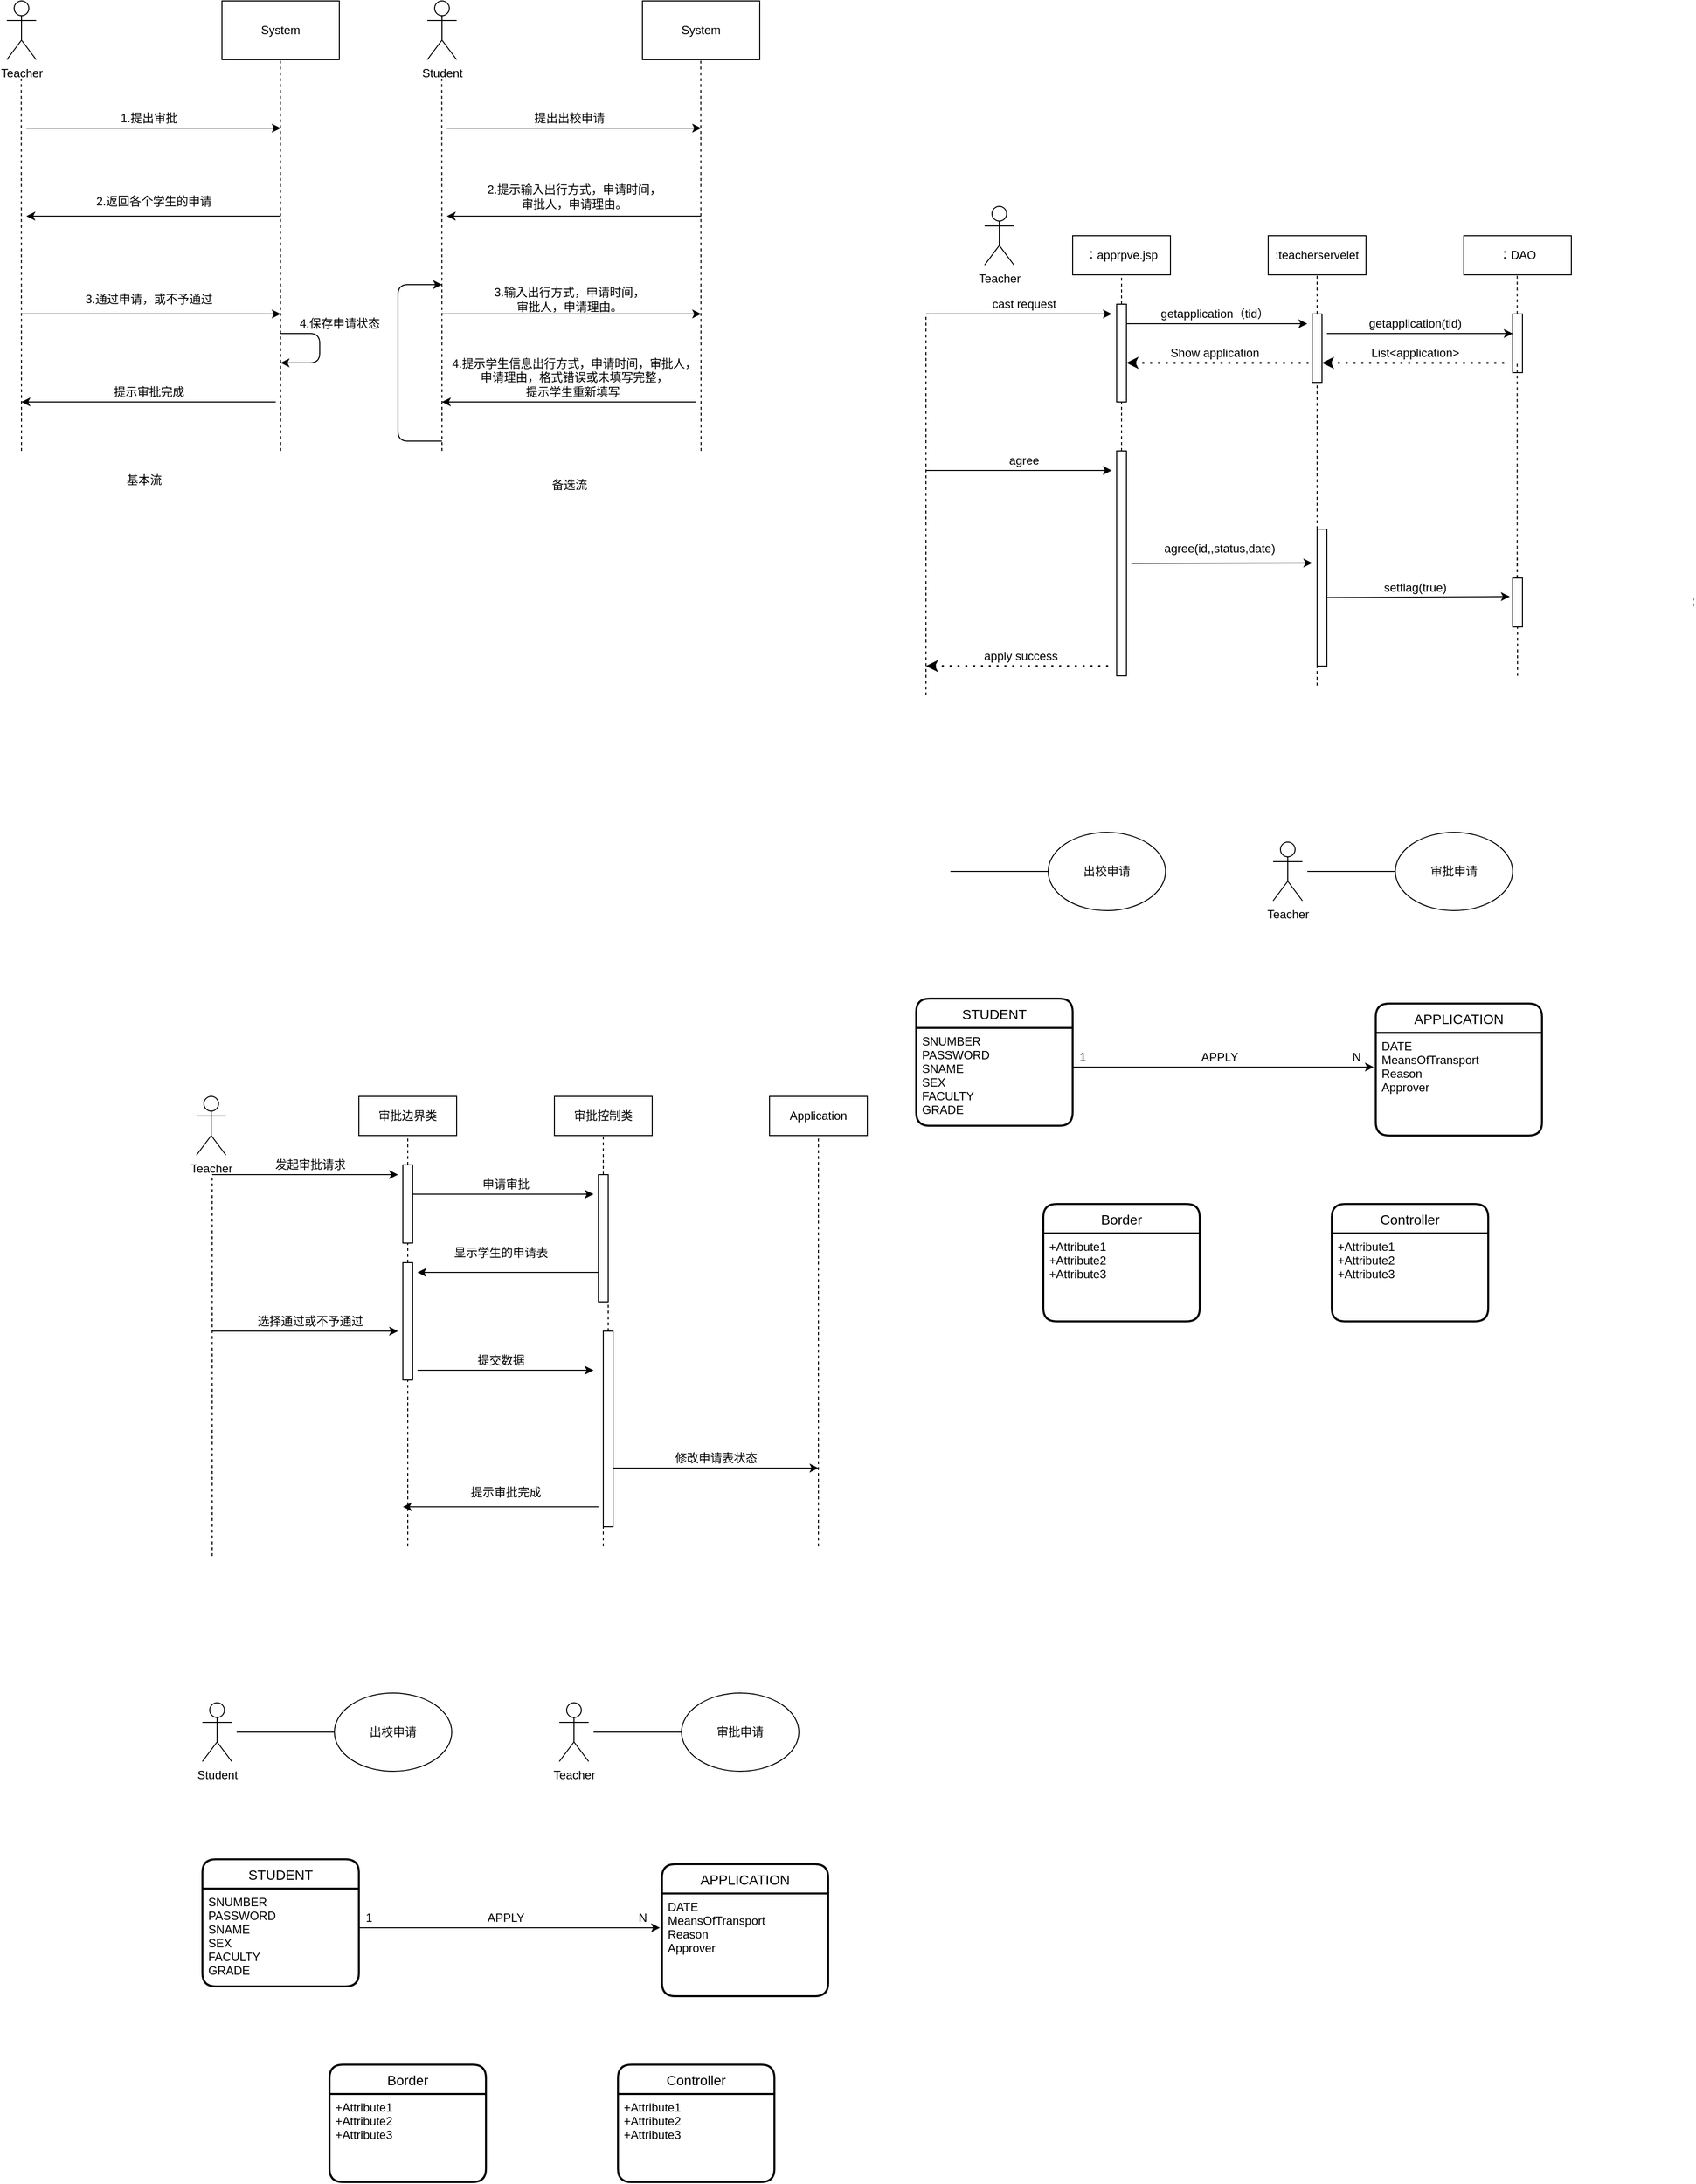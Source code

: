 <mxfile version="14.2.6" type="device"><diagram id="zeFX8-DsYYZLJEd3BbJv" name="Page-1"><mxGraphModel dx="1209" dy="663" grid="1" gridSize="10" guides="1" tooltips="1" connect="1" arrows="1" fold="1" page="1" pageScale="1" pageWidth="827" pageHeight="1169" math="0" shadow="0"><root><mxCell id="0"/><mxCell id="1" parent="0"/><mxCell id="32trxngxVtlN-Nz2yaW8-1" value="Teacher" style="shape=umlActor;verticalLabelPosition=bottom;verticalAlign=top;html=1;" parent="1" vertex="1"><mxGeometry x="190" y="100" width="30" height="60" as="geometry"/></mxCell><mxCell id="32trxngxVtlN-Nz2yaW8-4" value="" style="endArrow=none;dashed=1;html=1;" parent="1" edge="1"><mxGeometry width="50" height="50" relative="1" as="geometry"><mxPoint x="205" y="560" as="sourcePoint"/><mxPoint x="204.76" y="180" as="targetPoint"/></mxGeometry></mxCell><mxCell id="32trxngxVtlN-Nz2yaW8-5" value="System" style="rounded=0;whiteSpace=wrap;html=1;" parent="1" vertex="1"><mxGeometry x="410" y="100" width="120" height="60" as="geometry"/></mxCell><mxCell id="32trxngxVtlN-Nz2yaW8-6" value="" style="endArrow=none;dashed=1;html=1;" parent="1" edge="1"><mxGeometry width="50" height="50" relative="1" as="geometry"><mxPoint x="469.95" y="560" as="sourcePoint"/><mxPoint x="469.71" y="160" as="targetPoint"/></mxGeometry></mxCell><mxCell id="32trxngxVtlN-Nz2yaW8-7" value="" style="endArrow=classic;html=1;" parent="1" edge="1"><mxGeometry width="50" height="50" relative="1" as="geometry"><mxPoint x="210" y="230" as="sourcePoint"/><mxPoint x="470" y="230" as="targetPoint"/></mxGeometry></mxCell><mxCell id="32trxngxVtlN-Nz2yaW8-8" value="1.提出审批" style="text;html=1;align=center;verticalAlign=middle;resizable=0;points=[];autosize=1;" parent="1" vertex="1"><mxGeometry x="300" y="210" width="70" height="20" as="geometry"/></mxCell><mxCell id="32trxngxVtlN-Nz2yaW8-9" value="" style="endArrow=classic;html=1;" parent="1" edge="1"><mxGeometry width="50" height="50" relative="1" as="geometry"><mxPoint x="470" y="320" as="sourcePoint"/><mxPoint x="210" y="320" as="targetPoint"/></mxGeometry></mxCell><mxCell id="32trxngxVtlN-Nz2yaW8-10" value="2.返回各个学生的申请" style="text;html=1;align=center;verticalAlign=middle;resizable=0;points=[];autosize=1;" parent="1" vertex="1"><mxGeometry x="275" y="295" width="130" height="20" as="geometry"/></mxCell><mxCell id="32trxngxVtlN-Nz2yaW8-11" value="" style="endArrow=classic;html=1;" parent="1" edge="1"><mxGeometry width="50" height="50" relative="1" as="geometry"><mxPoint x="205" y="420" as="sourcePoint"/><mxPoint x="470" y="420" as="targetPoint"/></mxGeometry></mxCell><mxCell id="32trxngxVtlN-Nz2yaW8-12" value="3.通过申请，或不予通过" style="text;html=1;align=center;verticalAlign=middle;resizable=0;points=[];autosize=1;" parent="1" vertex="1"><mxGeometry x="260" y="395" width="150" height="20" as="geometry"/></mxCell><mxCell id="32trxngxVtlN-Nz2yaW8-13" value="" style="endArrow=classic;html=1;" parent="1" edge="1"><mxGeometry width="50" height="50" relative="1" as="geometry"><mxPoint x="465" y="510" as="sourcePoint"/><mxPoint x="205" y="510" as="targetPoint"/></mxGeometry></mxCell><mxCell id="32trxngxVtlN-Nz2yaW8-14" value="提示审批完成" style="text;html=1;align=center;verticalAlign=middle;resizable=0;points=[];autosize=1;" parent="1" vertex="1"><mxGeometry x="290" y="490" width="90" height="20" as="geometry"/></mxCell><mxCell id="32trxngxVtlN-Nz2yaW8-15" value="" style="endArrow=classic;html=1;" parent="1" edge="1"><mxGeometry width="50" height="50" relative="1" as="geometry"><mxPoint x="470" y="440" as="sourcePoint"/><mxPoint x="470" y="470" as="targetPoint"/><Array as="points"><mxPoint x="510" y="440"/><mxPoint x="510" y="470"/></Array></mxGeometry></mxCell><mxCell id="32trxngxVtlN-Nz2yaW8-17" value="4.保存申请状态" style="text;html=1;align=center;verticalAlign=middle;resizable=0;points=[];autosize=1;" parent="1" vertex="1"><mxGeometry x="480" y="420" width="100" height="20" as="geometry"/></mxCell><mxCell id="32trxngxVtlN-Nz2yaW8-18" value="Student" style="shape=umlActor;verticalLabelPosition=bottom;verticalAlign=top;html=1;" parent="1" vertex="1"><mxGeometry x="620" y="100" width="30" height="60" as="geometry"/></mxCell><mxCell id="32trxngxVtlN-Nz2yaW8-19" value="" style="endArrow=none;dashed=1;html=1;" parent="1" edge="1"><mxGeometry width="50" height="50" relative="1" as="geometry"><mxPoint x="635" y="560" as="sourcePoint"/><mxPoint x="634.76" y="180" as="targetPoint"/></mxGeometry></mxCell><mxCell id="32trxngxVtlN-Nz2yaW8-20" value="System" style="rounded=0;whiteSpace=wrap;html=1;" parent="1" vertex="1"><mxGeometry x="840" y="100" width="120" height="60" as="geometry"/></mxCell><mxCell id="32trxngxVtlN-Nz2yaW8-21" value="" style="endArrow=none;dashed=1;html=1;" parent="1" edge="1"><mxGeometry width="50" height="50" relative="1" as="geometry"><mxPoint x="899.95" y="560" as="sourcePoint"/><mxPoint x="899.71" y="160" as="targetPoint"/></mxGeometry></mxCell><mxCell id="32trxngxVtlN-Nz2yaW8-22" value="" style="endArrow=classic;html=1;" parent="1" edge="1"><mxGeometry width="50" height="50" relative="1" as="geometry"><mxPoint x="640" y="230" as="sourcePoint"/><mxPoint x="900" y="230" as="targetPoint"/></mxGeometry></mxCell><mxCell id="32trxngxVtlN-Nz2yaW8-23" value="提出出校申请" style="text;html=1;align=center;verticalAlign=middle;resizable=0;points=[];autosize=1;" parent="1" vertex="1"><mxGeometry x="720" y="210" width="90" height="20" as="geometry"/></mxCell><mxCell id="32trxngxVtlN-Nz2yaW8-24" value="" style="endArrow=classic;html=1;" parent="1" edge="1"><mxGeometry width="50" height="50" relative="1" as="geometry"><mxPoint x="900" y="320.0" as="sourcePoint"/><mxPoint x="640" y="320.0" as="targetPoint"/></mxGeometry></mxCell><mxCell id="32trxngxVtlN-Nz2yaW8-25" value="2.提示输入出行方式，申请时间，&lt;br&gt;审批人，申请理由。" style="text;html=1;align=center;verticalAlign=middle;resizable=0;points=[];autosize=1;" parent="1" vertex="1"><mxGeometry x="675" y="285" width="190" height="30" as="geometry"/></mxCell><mxCell id="32trxngxVtlN-Nz2yaW8-26" value="" style="endArrow=classic;html=1;" parent="1" edge="1"><mxGeometry width="50" height="50" relative="1" as="geometry"><mxPoint x="635" y="420.0" as="sourcePoint"/><mxPoint x="900" y="420.0" as="targetPoint"/></mxGeometry></mxCell><mxCell id="32trxngxVtlN-Nz2yaW8-27" value="3.输入出行方式，申请时间，&lt;br&gt;审批人，申请理由。" style="text;html=1;align=center;verticalAlign=middle;resizable=0;points=[];autosize=1;" parent="1" vertex="1"><mxGeometry x="680" y="390" width="170" height="30" as="geometry"/></mxCell><mxCell id="32trxngxVtlN-Nz2yaW8-28" value="" style="endArrow=classic;html=1;" parent="1" edge="1"><mxGeometry width="50" height="50" relative="1" as="geometry"><mxPoint x="895" y="510" as="sourcePoint"/><mxPoint x="635" y="510" as="targetPoint"/></mxGeometry></mxCell><mxCell id="32trxngxVtlN-Nz2yaW8-29" value="4.提示学生信息出行方式，申请时间，审批人，&lt;br&gt;申请理由，格式错误或未填写完整，&lt;br&gt;提示学生重新填写&amp;nbsp;" style="text;html=1;align=center;verticalAlign=middle;resizable=0;points=[];autosize=1;" parent="1" vertex="1"><mxGeometry x="635" y="460" width="270" height="50" as="geometry"/></mxCell><mxCell id="32trxngxVtlN-Nz2yaW8-32" value="" style="endArrow=classic;html=1;" parent="1" edge="1"><mxGeometry width="50" height="50" relative="1" as="geometry"><mxPoint x="635" y="550" as="sourcePoint"/><mxPoint x="635" y="390" as="targetPoint"/><Array as="points"><mxPoint x="590" y="550"/><mxPoint x="590" y="390"/></Array></mxGeometry></mxCell><mxCell id="32trxngxVtlN-Nz2yaW8-33" value="基本流" style="text;html=1;align=center;verticalAlign=middle;resizable=0;points=[];autosize=1;" parent="1" vertex="1"><mxGeometry x="305" y="580" width="50" height="20" as="geometry"/></mxCell><mxCell id="32trxngxVtlN-Nz2yaW8-34" value="备选流" style="text;html=1;align=center;verticalAlign=middle;resizable=0;points=[];autosize=1;" parent="1" vertex="1"><mxGeometry x="740" y="585" width="50" height="20" as="geometry"/></mxCell><mxCell id="AkzEgi_IkJrnn4U7Lm-s-80" value="" style="endArrow=none;dashed=1;html=1;" parent="1" edge="1"><mxGeometry width="50" height="50" relative="1" as="geometry"><mxPoint x="400" y="1690" as="sourcePoint"/><mxPoint x="400" y="1300" as="targetPoint"/></mxGeometry></mxCell><mxCell id="AkzEgi_IkJrnn4U7Lm-s-81" value="" style="endArrow=classic;html=1;" parent="1" edge="1"><mxGeometry width="50" height="50" relative="1" as="geometry"><mxPoint x="400" y="1300" as="sourcePoint"/><mxPoint x="590" y="1300" as="targetPoint"/></mxGeometry></mxCell><mxCell id="AkzEgi_IkJrnn4U7Lm-s-82" value="审批边界类" style="rounded=0;whiteSpace=wrap;html=1;" parent="1" vertex="1"><mxGeometry x="550" y="1220" width="100" height="40" as="geometry"/></mxCell><mxCell id="AkzEgi_IkJrnn4U7Lm-s-83" value="" style="endArrow=none;dashed=1;html=1;" parent="1" source="AkzEgi_IkJrnn4U7Lm-s-109" edge="1"><mxGeometry width="50" height="50" relative="1" as="geometry"><mxPoint x="600" y="1590" as="sourcePoint"/><mxPoint x="600" y="1260" as="targetPoint"/></mxGeometry></mxCell><mxCell id="AkzEgi_IkJrnn4U7Lm-s-84" value="审批控制类" style="rounded=0;whiteSpace=wrap;html=1;" parent="1" vertex="1"><mxGeometry x="750" y="1220" width="100" height="40" as="geometry"/></mxCell><mxCell id="AkzEgi_IkJrnn4U7Lm-s-85" value="" style="endArrow=none;dashed=1;html=1;" parent="1" source="AkzEgi_IkJrnn4U7Lm-s-111" edge="1"><mxGeometry width="50" height="50" relative="1" as="geometry"><mxPoint x="800" y="1610" as="sourcePoint"/><mxPoint x="800" y="1260" as="targetPoint"/></mxGeometry></mxCell><mxCell id="AkzEgi_IkJrnn4U7Lm-s-86" value="Application" style="rounded=0;whiteSpace=wrap;html=1;" parent="1" vertex="1"><mxGeometry x="970" y="1220" width="100" height="40" as="geometry"/></mxCell><mxCell id="AkzEgi_IkJrnn4U7Lm-s-87" value="" style="endArrow=none;dashed=1;html=1;" parent="1" edge="1"><mxGeometry width="50" height="50" relative="1" as="geometry"><mxPoint x="1020" y="1680" as="sourcePoint"/><mxPoint x="1020" y="1260" as="targetPoint"/></mxGeometry></mxCell><mxCell id="AkzEgi_IkJrnn4U7Lm-s-88" value="发起审批请求" style="text;html=1;align=center;verticalAlign=middle;resizable=0;points=[];autosize=1;" parent="1" vertex="1"><mxGeometry x="455" y="1280" width="90" height="20" as="geometry"/></mxCell><mxCell id="AkzEgi_IkJrnn4U7Lm-s-89" value="" style="endArrow=classic;html=1;" parent="1" edge="1"><mxGeometry width="50" height="50" relative="1" as="geometry"><mxPoint x="795" y="1400" as="sourcePoint"/><mxPoint x="610" y="1400" as="targetPoint"/></mxGeometry></mxCell><mxCell id="AkzEgi_IkJrnn4U7Lm-s-90" value="" style="endArrow=classic;html=1;" parent="1" edge="1"><mxGeometry width="50" height="50" relative="1" as="geometry"><mxPoint x="600" y="1320" as="sourcePoint"/><mxPoint x="790" y="1320" as="targetPoint"/></mxGeometry></mxCell><mxCell id="AkzEgi_IkJrnn4U7Lm-s-91" value="" style="endArrow=classic;html=1;" parent="1" edge="1"><mxGeometry width="50" height="50" relative="1" as="geometry"><mxPoint x="400" y="1460" as="sourcePoint"/><mxPoint x="590" y="1460" as="targetPoint"/></mxGeometry></mxCell><mxCell id="AkzEgi_IkJrnn4U7Lm-s-92" value="选择通过或不予通过" style="text;html=1;align=center;verticalAlign=middle;resizable=0;points=[];autosize=1;" parent="1" vertex="1"><mxGeometry x="440" y="1440" width="120" height="20" as="geometry"/></mxCell><mxCell id="AkzEgi_IkJrnn4U7Lm-s-93" value="" style="endArrow=classic;html=1;" parent="1" edge="1"><mxGeometry width="50" height="50" relative="1" as="geometry"><mxPoint x="810" y="1600" as="sourcePoint"/><mxPoint x="1020" y="1600" as="targetPoint"/></mxGeometry></mxCell><mxCell id="AkzEgi_IkJrnn4U7Lm-s-94" value="" style="endArrow=classic;html=1;" parent="1" edge="1"><mxGeometry width="50" height="50" relative="1" as="geometry"><mxPoint x="795" y="1639.66" as="sourcePoint"/><mxPoint x="595" y="1639.66" as="targetPoint"/></mxGeometry></mxCell><mxCell id="AkzEgi_IkJrnn4U7Lm-s-95" value="提示审批完成" style="text;html=1;align=center;verticalAlign=middle;resizable=0;points=[];autosize=1;" parent="1" vertex="1"><mxGeometry x="655" y="1615" width="90" height="20" as="geometry"/></mxCell><mxCell id="AkzEgi_IkJrnn4U7Lm-s-97" value="Student" style="shape=umlActor;verticalLabelPosition=bottom;verticalAlign=top;html=1;outlineConnect=0;" parent="1" vertex="1"><mxGeometry x="390" y="1840" width="30" height="60" as="geometry"/></mxCell><mxCell id="AkzEgi_IkJrnn4U7Lm-s-98" value="出校申请" style="ellipse;whiteSpace=wrap;html=1;" parent="1" vertex="1"><mxGeometry x="525" y="1830" width="120" height="80" as="geometry"/></mxCell><mxCell id="AkzEgi_IkJrnn4U7Lm-s-99" value="" style="endArrow=none;html=1;entryX=0;entryY=0.5;entryDx=0;entryDy=0;" parent="1" target="AkzEgi_IkJrnn4U7Lm-s-98" edge="1"><mxGeometry width="50" height="50" relative="1" as="geometry"><mxPoint x="425" y="1870" as="sourcePoint"/><mxPoint x="755" y="1640" as="targetPoint"/></mxGeometry></mxCell><mxCell id="AkzEgi_IkJrnn4U7Lm-s-100" value="Teacher" style="shape=umlActor;verticalLabelPosition=bottom;verticalAlign=top;html=1;outlineConnect=0;" parent="1" vertex="1"><mxGeometry x="755" y="1840" width="30" height="60" as="geometry"/></mxCell><mxCell id="AkzEgi_IkJrnn4U7Lm-s-101" value="审批申请" style="ellipse;whiteSpace=wrap;html=1;" parent="1" vertex="1"><mxGeometry x="880" y="1830" width="120" height="80" as="geometry"/></mxCell><mxCell id="AkzEgi_IkJrnn4U7Lm-s-102" value="" style="endArrow=none;html=1;entryX=0;entryY=0.5;entryDx=0;entryDy=0;" parent="1" target="AkzEgi_IkJrnn4U7Lm-s-101" edge="1"><mxGeometry width="50" height="50" relative="1" as="geometry"><mxPoint x="790" y="1870" as="sourcePoint"/><mxPoint x="1120" y="1640" as="targetPoint"/></mxGeometry></mxCell><mxCell id="AkzEgi_IkJrnn4U7Lm-s-103" value="申请审批" style="text;html=1;align=center;verticalAlign=middle;resizable=0;points=[];autosize=1;" parent="1" vertex="1"><mxGeometry x="670" y="1300" width="60" height="20" as="geometry"/></mxCell><mxCell id="AkzEgi_IkJrnn4U7Lm-s-104" value="显示学生的申请表&lt;span style=&quot;color: rgba(0 , 0 , 0 , 0) ; font-family: monospace ; font-size: 0px&quot;&gt;%3CmxGraphModel%3E%3Croot%3E%3CmxCell%20id%3D%220%22%2F%3E%3CmxCell%20id%3D%221%22%20parent%3D%220%22%2F%3E%3CmxCell%20id%3D%222%22%20value%3D%22%E5%8F%91%E8%B5%B7%E5%87%BA%E6%A0%A1%E7%94%B3%E8%AF%B7%E8%AF%B7%E6%B1%82%22%20style%3D%22text%3Bhtml%3D1%3Balign%3Dcenter%3BverticalAlign%3Dmiddle%3Bresizable%3D0%3Bpoints%3D%5B%5D%3Bautosize%3D1%3B%22%20vertex%3D%221%22%20parent%3D%221%22%3E%3CmxGeometry%20x%3D%22125%22%20y%3D%22140%22%20width%3D%22110%22%20height%3D%2220%22%20as%3D%22geometry%22%2F%3E%3C%2FmxCell%3E%3C%2Froot%3E%3C%2FmxGraphModel%3E&lt;/span&gt;" style="text;html=1;align=center;verticalAlign=middle;resizable=0;points=[];autosize=1;" parent="1" vertex="1"><mxGeometry x="640" y="1370" width="110" height="20" as="geometry"/></mxCell><mxCell id="AkzEgi_IkJrnn4U7Lm-s-105" value="修改申请表状态" style="text;html=1;align=center;verticalAlign=middle;resizable=0;points=[];autosize=1;" parent="1" vertex="1"><mxGeometry x="865" y="1580" width="100" height="20" as="geometry"/></mxCell><mxCell id="AkzEgi_IkJrnn4U7Lm-s-107" value="" style="endArrow=classic;html=1;" parent="1" edge="1"><mxGeometry width="50" height="50" relative="1" as="geometry"><mxPoint x="610" y="1500" as="sourcePoint"/><mxPoint x="790" y="1500" as="targetPoint"/></mxGeometry></mxCell><mxCell id="AkzEgi_IkJrnn4U7Lm-s-108" value="提交数据" style="text;html=1;align=center;verticalAlign=middle;resizable=0;points=[];autosize=1;" parent="1" vertex="1"><mxGeometry x="665" y="1480" width="60" height="20" as="geometry"/></mxCell><mxCell id="AkzEgi_IkJrnn4U7Lm-s-109" value="" style="html=1;points=[];perimeter=orthogonalPerimeter;" parent="1" vertex="1"><mxGeometry x="595" y="1290" width="10" height="80" as="geometry"/></mxCell><mxCell id="AkzEgi_IkJrnn4U7Lm-s-110" value="" style="endArrow=none;dashed=1;html=1;" parent="1" source="AkzEgi_IkJrnn4U7Lm-s-113" target="AkzEgi_IkJrnn4U7Lm-s-109" edge="1"><mxGeometry width="50" height="50" relative="1" as="geometry"><mxPoint x="600" y="1590" as="sourcePoint"/><mxPoint x="600" y="1260" as="targetPoint"/></mxGeometry></mxCell><mxCell id="AkzEgi_IkJrnn4U7Lm-s-111" value="" style="html=1;points=[];perimeter=orthogonalPerimeter;" parent="1" vertex="1"><mxGeometry x="795" y="1300" width="10" height="130" as="geometry"/></mxCell><mxCell id="AkzEgi_IkJrnn4U7Lm-s-112" value="" style="endArrow=none;dashed=1;html=1;" parent="1" source="AkzEgi_IkJrnn4U7Lm-s-115" target="AkzEgi_IkJrnn4U7Lm-s-111" edge="1"><mxGeometry width="50" height="50" relative="1" as="geometry"><mxPoint x="800" y="1610" as="sourcePoint"/><mxPoint x="800" y="1260" as="targetPoint"/></mxGeometry></mxCell><mxCell id="AkzEgi_IkJrnn4U7Lm-s-113" value="" style="html=1;points=[];perimeter=orthogonalPerimeter;" parent="1" vertex="1"><mxGeometry x="595" y="1390" width="10" height="120" as="geometry"/></mxCell><mxCell id="AkzEgi_IkJrnn4U7Lm-s-114" value="" style="endArrow=none;dashed=1;html=1;" parent="1" target="AkzEgi_IkJrnn4U7Lm-s-113" edge="1"><mxGeometry width="50" height="50" relative="1" as="geometry"><mxPoint x="600" y="1680" as="sourcePoint"/><mxPoint x="600" y="1370" as="targetPoint"/></mxGeometry></mxCell><mxCell id="AkzEgi_IkJrnn4U7Lm-s-115" value="" style="html=1;points=[];perimeter=orthogonalPerimeter;" parent="1" vertex="1"><mxGeometry x="800" y="1460" width="10" height="200" as="geometry"/></mxCell><mxCell id="AkzEgi_IkJrnn4U7Lm-s-116" value="" style="endArrow=none;dashed=1;html=1;" parent="1" target="AkzEgi_IkJrnn4U7Lm-s-115" edge="1"><mxGeometry width="50" height="50" relative="1" as="geometry"><mxPoint x="800" y="1680" as="sourcePoint"/><mxPoint x="800" y="1430" as="targetPoint"/></mxGeometry></mxCell><mxCell id="AkzEgi_IkJrnn4U7Lm-s-117" value="STUDENT" style="swimlane;childLayout=stackLayout;horizontal=1;startSize=30;horizontalStack=0;rounded=1;fontSize=14;fontStyle=0;strokeWidth=2;resizeParent=0;resizeLast=1;shadow=0;dashed=0;align=center;" parent="1" vertex="1"><mxGeometry x="390" y="2000" width="160" height="130" as="geometry"/></mxCell><mxCell id="AkzEgi_IkJrnn4U7Lm-s-118" value="SNUMBER&#10;PASSWORD&#10;SNAME&#10;SEX&#10;FACULTY&#10;GRADE" style="align=left;strokeColor=none;fillColor=none;spacingLeft=4;fontSize=12;verticalAlign=top;resizable=0;rotatable=0;part=1;" parent="AkzEgi_IkJrnn4U7Lm-s-117" vertex="1"><mxGeometry y="30" width="160" height="100" as="geometry"/></mxCell><mxCell id="AkzEgi_IkJrnn4U7Lm-s-119" value="APPLICATION" style="swimlane;childLayout=stackLayout;horizontal=1;startSize=30;horizontalStack=0;rounded=1;fontSize=14;fontStyle=0;strokeWidth=2;resizeParent=0;resizeLast=1;shadow=0;dashed=0;align=center;" parent="1" vertex="1"><mxGeometry x="860" y="2005" width="170" height="135" as="geometry"/></mxCell><mxCell id="AkzEgi_IkJrnn4U7Lm-s-120" value="DATE&#10;MeansOfTransport&#10;Reason&#10;Approver&#10;" style="align=left;strokeColor=none;fillColor=none;spacingLeft=4;fontSize=12;verticalAlign=top;resizable=0;rotatable=0;part=1;" parent="AkzEgi_IkJrnn4U7Lm-s-119" vertex="1"><mxGeometry y="30" width="170" height="105" as="geometry"/></mxCell><mxCell id="AkzEgi_IkJrnn4U7Lm-s-121" value="Border" style="swimlane;childLayout=stackLayout;horizontal=1;startSize=30;horizontalStack=0;rounded=1;fontSize=14;fontStyle=0;strokeWidth=2;resizeParent=0;resizeLast=1;shadow=0;dashed=0;align=center;" parent="1" vertex="1"><mxGeometry x="520" y="2210" width="160" height="120" as="geometry"/></mxCell><mxCell id="AkzEgi_IkJrnn4U7Lm-s-122" value="+Attribute1&#10;+Attribute2&#10;+Attribute3" style="align=left;strokeColor=none;fillColor=none;spacingLeft=4;fontSize=12;verticalAlign=top;resizable=0;rotatable=0;part=1;" parent="AkzEgi_IkJrnn4U7Lm-s-121" vertex="1"><mxGeometry y="30" width="160" height="90" as="geometry"/></mxCell><mxCell id="AkzEgi_IkJrnn4U7Lm-s-123" value="Controller" style="swimlane;childLayout=stackLayout;horizontal=1;startSize=30;horizontalStack=0;rounded=1;fontSize=14;fontStyle=0;strokeWidth=2;resizeParent=0;resizeLast=1;shadow=0;dashed=0;align=center;" parent="1" vertex="1"><mxGeometry x="815" y="2210" width="160" height="120" as="geometry"/></mxCell><mxCell id="AkzEgi_IkJrnn4U7Lm-s-124" value="+Attribute1&#10;+Attribute2&#10;+Attribute3" style="align=left;strokeColor=none;fillColor=none;spacingLeft=4;fontSize=12;verticalAlign=top;resizable=0;rotatable=0;part=1;" parent="AkzEgi_IkJrnn4U7Lm-s-123" vertex="1"><mxGeometry y="30" width="160" height="90" as="geometry"/></mxCell><mxCell id="AkzEgi_IkJrnn4U7Lm-s-125" value="" style="endArrow=classic;html=1;entryX=-0.012;entryY=0.333;entryDx=0;entryDy=0;entryPerimeter=0;" parent="1" target="AkzEgi_IkJrnn4U7Lm-s-120" edge="1"><mxGeometry width="50" height="50" relative="1" as="geometry"><mxPoint x="550" y="2070" as="sourcePoint"/><mxPoint x="600" y="2020" as="targetPoint"/></mxGeometry></mxCell><mxCell id="AkzEgi_IkJrnn4U7Lm-s-126" value="APPLY" style="text;html=1;align=center;verticalAlign=middle;resizable=0;points=[];autosize=1;" parent="1" vertex="1"><mxGeometry x="675" y="2050" width="50" height="20" as="geometry"/></mxCell><mxCell id="AkzEgi_IkJrnn4U7Lm-s-127" value="1" style="text;html=1;align=center;verticalAlign=middle;resizable=0;points=[];autosize=1;" parent="1" vertex="1"><mxGeometry x="550" y="2050" width="20" height="20" as="geometry"/></mxCell><mxCell id="AkzEgi_IkJrnn4U7Lm-s-128" value="N" style="text;html=1;align=center;verticalAlign=middle;resizable=0;points=[];autosize=1;" parent="1" vertex="1"><mxGeometry x="830" y="2050" width="20" height="20" as="geometry"/></mxCell><mxCell id="AkzEgi_IkJrnn4U7Lm-s-159" value="" style="endArrow=none;dashed=1;html=1;" parent="1" edge="1"><mxGeometry width="50" height="50" relative="1" as="geometry"><mxPoint x="1130" y="810" as="sourcePoint"/><mxPoint x="1130" y="420" as="targetPoint"/></mxGeometry></mxCell><mxCell id="AkzEgi_IkJrnn4U7Lm-s-160" value="" style="endArrow=classic;html=1;" parent="1" edge="1"><mxGeometry width="50" height="50" relative="1" as="geometry"><mxPoint x="1130" y="420" as="sourcePoint"/><mxPoint x="1320" y="420" as="targetPoint"/></mxGeometry></mxCell><mxCell id="AkzEgi_IkJrnn4U7Lm-s-161" value="：apprpve.jsp" style="rounded=0;whiteSpace=wrap;html=1;" parent="1" vertex="1"><mxGeometry x="1280" y="340" width="100" height="40" as="geometry"/></mxCell><mxCell id="AkzEgi_IkJrnn4U7Lm-s-162" value="" style="endArrow=none;dashed=1;html=1;" parent="1" source="AkzEgi_IkJrnn4U7Lm-s-181" edge="1"><mxGeometry width="50" height="50" relative="1" as="geometry"><mxPoint x="1330" y="710" as="sourcePoint"/><mxPoint x="1330" y="380" as="targetPoint"/></mxGeometry></mxCell><mxCell id="AkzEgi_IkJrnn4U7Lm-s-163" value=":teacherservelet" style="rounded=0;whiteSpace=wrap;html=1;" parent="1" vertex="1"><mxGeometry x="1480" y="340" width="100" height="40" as="geometry"/></mxCell><mxCell id="AkzEgi_IkJrnn4U7Lm-s-164" value="" style="endArrow=none;dashed=1;html=1;" parent="1" source="AkzEgi_IkJrnn4U7Lm-s-183" edge="1"><mxGeometry width="50" height="50" relative="1" as="geometry"><mxPoint x="1530" y="730" as="sourcePoint"/><mxPoint x="1530" y="380" as="targetPoint"/></mxGeometry></mxCell><mxCell id="AkzEgi_IkJrnn4U7Lm-s-165" value="" style="endArrow=none;dashed=1;html=1;" parent="1" source="AkzEgi_IkJrnn4U7Lm-s-225" edge="1"><mxGeometry width="50" height="50" relative="1" as="geometry"><mxPoint x="1735" y="790" as="sourcePoint"/><mxPoint x="1734.66" y="670" as="targetPoint"/></mxGeometry></mxCell><mxCell id="AkzEgi_IkJrnn4U7Lm-s-166" value="cast request" style="text;html=1;align=center;verticalAlign=middle;resizable=0;points=[];autosize=1;" parent="1" vertex="1"><mxGeometry x="1190" y="400" width="80" height="20" as="geometry"/></mxCell><mxCell id="AkzEgi_IkJrnn4U7Lm-s-167" value="" style="endArrow=classic;html=1;" parent="1" edge="1"><mxGeometry width="50" height="50" relative="1" as="geometry"><mxPoint x="1330" y="430" as="sourcePoint"/><mxPoint x="1520" y="430" as="targetPoint"/></mxGeometry></mxCell><mxCell id="AkzEgi_IkJrnn4U7Lm-s-168" value="" style="endArrow=classic;html=1;" parent="1" edge="1"><mxGeometry width="50" height="50" relative="1" as="geometry"><mxPoint x="1130" y="580" as="sourcePoint"/><mxPoint x="1320" y="580" as="targetPoint"/></mxGeometry></mxCell><mxCell id="AkzEgi_IkJrnn4U7Lm-s-169" value="agree" style="text;html=1;align=center;verticalAlign=middle;resizable=0;points=[];autosize=1;" parent="1" vertex="1"><mxGeometry x="1205" y="560" width="50" height="20" as="geometry"/></mxCell><mxCell id="AkzEgi_IkJrnn4U7Lm-s-170" value="" style="endArrow=classic;html=1;" parent="1" edge="1"><mxGeometry width="50" height="50" relative="1" as="geometry"><mxPoint x="1535" y="710" as="sourcePoint"/><mxPoint x="1727" y="709" as="targetPoint"/></mxGeometry></mxCell><mxCell id="AkzEgi_IkJrnn4U7Lm-s-173" value="出校申请" style="ellipse;whiteSpace=wrap;html=1;" parent="1" vertex="1"><mxGeometry x="1255" y="950" width="120" height="80" as="geometry"/></mxCell><mxCell id="AkzEgi_IkJrnn4U7Lm-s-174" value="" style="endArrow=none;html=1;entryX=0;entryY=0.5;entryDx=0;entryDy=0;" parent="1" target="AkzEgi_IkJrnn4U7Lm-s-173" edge="1"><mxGeometry width="50" height="50" relative="1" as="geometry"><mxPoint x="1155" y="990" as="sourcePoint"/><mxPoint x="1485" y="760" as="targetPoint"/></mxGeometry></mxCell><mxCell id="AkzEgi_IkJrnn4U7Lm-s-175" value="Teacher" style="shape=umlActor;verticalLabelPosition=bottom;verticalAlign=top;html=1;outlineConnect=0;" parent="1" vertex="1"><mxGeometry x="1485" y="960" width="30" height="60" as="geometry"/></mxCell><mxCell id="AkzEgi_IkJrnn4U7Lm-s-176" value="审批申请" style="ellipse;whiteSpace=wrap;html=1;" parent="1" vertex="1"><mxGeometry x="1610" y="950" width="120" height="80" as="geometry"/></mxCell><mxCell id="AkzEgi_IkJrnn4U7Lm-s-177" value="" style="endArrow=none;html=1;entryX=0;entryY=0.5;entryDx=0;entryDy=0;" parent="1" target="AkzEgi_IkJrnn4U7Lm-s-176" edge="1"><mxGeometry width="50" height="50" relative="1" as="geometry"><mxPoint x="1520" y="990" as="sourcePoint"/><mxPoint x="1850" y="760" as="targetPoint"/></mxGeometry></mxCell><mxCell id="AkzEgi_IkJrnn4U7Lm-s-179" value="" style="endArrow=classic;html=1;" parent="1" edge="1"><mxGeometry width="50" height="50" relative="1" as="geometry"><mxPoint x="1340" y="675" as="sourcePoint"/><mxPoint x="1525" y="674.66" as="targetPoint"/></mxGeometry></mxCell><mxCell id="AkzEgi_IkJrnn4U7Lm-s-181" value="" style="html=1;points=[];perimeter=orthogonalPerimeter;" parent="1" vertex="1"><mxGeometry x="1325" y="410" width="10" height="100" as="geometry"/></mxCell><mxCell id="AkzEgi_IkJrnn4U7Lm-s-182" value="" style="endArrow=none;dashed=1;html=1;" parent="1" source="AkzEgi_IkJrnn4U7Lm-s-185" target="AkzEgi_IkJrnn4U7Lm-s-181" edge="1"><mxGeometry width="50" height="50" relative="1" as="geometry"><mxPoint x="1330" y="710" as="sourcePoint"/><mxPoint x="1330" y="380" as="targetPoint"/></mxGeometry></mxCell><mxCell id="AkzEgi_IkJrnn4U7Lm-s-183" value="" style="html=1;points=[];perimeter=orthogonalPerimeter;" parent="1" vertex="1"><mxGeometry x="1525" y="420" width="10" height="70" as="geometry"/></mxCell><mxCell id="AkzEgi_IkJrnn4U7Lm-s-184" value="" style="endArrow=none;dashed=1;html=1;" parent="1" source="AkzEgi_IkJrnn4U7Lm-s-186" target="AkzEgi_IkJrnn4U7Lm-s-183" edge="1"><mxGeometry width="50" height="50" relative="1" as="geometry"><mxPoint x="1530" y="730" as="sourcePoint"/><mxPoint x="1530" y="380" as="targetPoint"/><Array as="points"><mxPoint x="1530" y="510"/></Array></mxGeometry></mxCell><mxCell id="AkzEgi_IkJrnn4U7Lm-s-185" value="" style="html=1;points=[];perimeter=orthogonalPerimeter;" parent="1" vertex="1"><mxGeometry x="1325" y="560" width="10" height="230" as="geometry"/></mxCell><mxCell id="AkzEgi_IkJrnn4U7Lm-s-186" value="" style="html=1;points=[];perimeter=orthogonalPerimeter;" parent="1" vertex="1"><mxGeometry x="1530" y="640" width="10" height="140" as="geometry"/></mxCell><mxCell id="AkzEgi_IkJrnn4U7Lm-s-187" value="" style="endArrow=none;dashed=1;html=1;" parent="1" target="AkzEgi_IkJrnn4U7Lm-s-186" edge="1"><mxGeometry width="50" height="50" relative="1" as="geometry"><mxPoint x="1530" y="800" as="sourcePoint"/><mxPoint x="1530" y="550" as="targetPoint"/></mxGeometry></mxCell><mxCell id="AkzEgi_IkJrnn4U7Lm-s-188" value="STUDENT" style="swimlane;childLayout=stackLayout;horizontal=1;startSize=30;horizontalStack=0;rounded=1;fontSize=14;fontStyle=0;strokeWidth=2;resizeParent=0;resizeLast=1;shadow=0;dashed=0;align=center;" parent="1" vertex="1"><mxGeometry x="1120" y="1120" width="160" height="130" as="geometry"/></mxCell><mxCell id="AkzEgi_IkJrnn4U7Lm-s-189" value="SNUMBER&#10;PASSWORD&#10;SNAME&#10;SEX&#10;FACULTY&#10;GRADE" style="align=left;strokeColor=none;fillColor=none;spacingLeft=4;fontSize=12;verticalAlign=top;resizable=0;rotatable=0;part=1;" parent="AkzEgi_IkJrnn4U7Lm-s-188" vertex="1"><mxGeometry y="30" width="160" height="100" as="geometry"/></mxCell><mxCell id="AkzEgi_IkJrnn4U7Lm-s-190" value="APPLICATION" style="swimlane;childLayout=stackLayout;horizontal=1;startSize=30;horizontalStack=0;rounded=1;fontSize=14;fontStyle=0;strokeWidth=2;resizeParent=0;resizeLast=1;shadow=0;dashed=0;align=center;" parent="1" vertex="1"><mxGeometry x="1590" y="1125" width="170" height="135" as="geometry"/></mxCell><mxCell id="AkzEgi_IkJrnn4U7Lm-s-191" value="DATE&#10;MeansOfTransport&#10;Reason&#10;Approver&#10;" style="align=left;strokeColor=none;fillColor=none;spacingLeft=4;fontSize=12;verticalAlign=top;resizable=0;rotatable=0;part=1;" parent="AkzEgi_IkJrnn4U7Lm-s-190" vertex="1"><mxGeometry y="30" width="170" height="105" as="geometry"/></mxCell><mxCell id="AkzEgi_IkJrnn4U7Lm-s-192" value="Border" style="swimlane;childLayout=stackLayout;horizontal=1;startSize=30;horizontalStack=0;rounded=1;fontSize=14;fontStyle=0;strokeWidth=2;resizeParent=0;resizeLast=1;shadow=0;dashed=0;align=center;" parent="1" vertex="1"><mxGeometry x="1250" y="1330" width="160" height="120" as="geometry"/></mxCell><mxCell id="AkzEgi_IkJrnn4U7Lm-s-193" value="+Attribute1&#10;+Attribute2&#10;+Attribute3" style="align=left;strokeColor=none;fillColor=none;spacingLeft=4;fontSize=12;verticalAlign=top;resizable=0;rotatable=0;part=1;" parent="AkzEgi_IkJrnn4U7Lm-s-192" vertex="1"><mxGeometry y="30" width="160" height="90" as="geometry"/></mxCell><mxCell id="AkzEgi_IkJrnn4U7Lm-s-194" value="Controller" style="swimlane;childLayout=stackLayout;horizontal=1;startSize=30;horizontalStack=0;rounded=1;fontSize=14;fontStyle=0;strokeWidth=2;resizeParent=0;resizeLast=1;shadow=0;dashed=0;align=center;" parent="1" vertex="1"><mxGeometry x="1545" y="1330" width="160" height="120" as="geometry"/></mxCell><mxCell id="AkzEgi_IkJrnn4U7Lm-s-195" value="+Attribute1&#10;+Attribute2&#10;+Attribute3" style="align=left;strokeColor=none;fillColor=none;spacingLeft=4;fontSize=12;verticalAlign=top;resizable=0;rotatable=0;part=1;" parent="AkzEgi_IkJrnn4U7Lm-s-194" vertex="1"><mxGeometry y="30" width="160" height="90" as="geometry"/></mxCell><mxCell id="AkzEgi_IkJrnn4U7Lm-s-196" value="" style="endArrow=classic;html=1;entryX=-0.012;entryY=0.333;entryDx=0;entryDy=0;entryPerimeter=0;" parent="1" target="AkzEgi_IkJrnn4U7Lm-s-191" edge="1"><mxGeometry width="50" height="50" relative="1" as="geometry"><mxPoint x="1280" y="1190" as="sourcePoint"/><mxPoint x="1330" y="1140" as="targetPoint"/></mxGeometry></mxCell><mxCell id="AkzEgi_IkJrnn4U7Lm-s-197" value="APPLY" style="text;html=1;align=center;verticalAlign=middle;resizable=0;points=[];autosize=1;" parent="1" vertex="1"><mxGeometry x="1405" y="1170" width="50" height="20" as="geometry"/></mxCell><mxCell id="AkzEgi_IkJrnn4U7Lm-s-198" value="1" style="text;html=1;align=center;verticalAlign=middle;resizable=0;points=[];autosize=1;" parent="1" vertex="1"><mxGeometry x="1280" y="1170" width="20" height="20" as="geometry"/></mxCell><mxCell id="AkzEgi_IkJrnn4U7Lm-s-199" value="N" style="text;html=1;align=center;verticalAlign=middle;resizable=0;points=[];autosize=1;" parent="1" vertex="1"><mxGeometry x="1560" y="1170" width="20" height="20" as="geometry"/></mxCell><mxCell id="AkzEgi_IkJrnn4U7Lm-s-200" value="" style="endArrow=none;dashed=1;html=1;dashPattern=1 3;strokeWidth=2;startArrow=classic;startFill=1;" parent="1" edge="1"><mxGeometry width="50" height="50" relative="1" as="geometry"><mxPoint x="1335" y="470" as="sourcePoint"/><mxPoint x="1525" y="470" as="targetPoint"/></mxGeometry></mxCell><mxCell id="AkzEgi_IkJrnn4U7Lm-s-202" value="getapplication（tid）" style="text;html=1;align=center;verticalAlign=middle;resizable=0;points=[];autosize=1;" parent="1" vertex="1"><mxGeometry x="1360" y="410" width="130" height="20" as="geometry"/></mxCell><mxCell id="AkzEgi_IkJrnn4U7Lm-s-203" value="" style="endArrow=none;dashed=1;html=1;" parent="1" edge="1"><mxGeometry width="50" height="50" relative="1" as="geometry"><mxPoint x="1330" y="800" as="sourcePoint"/><mxPoint x="1330" y="800" as="targetPoint"/></mxGeometry></mxCell><mxCell id="AkzEgi_IkJrnn4U7Lm-s-204" value="" style="endArrow=none;dashed=1;html=1;dashPattern=1 3;strokeWidth=2;startArrow=classic;startFill=1;" parent="1" edge="1"><mxGeometry width="50" height="50" relative="1" as="geometry"><mxPoint x="1130" y="780" as="sourcePoint"/><mxPoint x="1320" y="780" as="targetPoint"/></mxGeometry></mxCell><mxCell id="AkzEgi_IkJrnn4U7Lm-s-205" value="&amp;nbsp;apply success" style="text;html=1;align=center;verticalAlign=middle;resizable=0;points=[];autosize=1;" parent="1" vertex="1"><mxGeometry x="1180" y="760" width="90" height="20" as="geometry"/></mxCell><mxCell id="AkzEgi_IkJrnn4U7Lm-s-207" value="" style="html=1;points=[];perimeter=orthogonalPerimeter;" parent="1" vertex="1"><mxGeometry x="1730" y="420" width="10" height="60" as="geometry"/></mxCell><mxCell id="AkzEgi_IkJrnn4U7Lm-s-209" value="" style="endArrow=classic;html=1;" parent="1" edge="1"><mxGeometry width="50" height="50" relative="1" as="geometry"><mxPoint x="1540" y="440" as="sourcePoint"/><mxPoint x="1730" y="440" as="targetPoint"/></mxGeometry></mxCell><mxCell id="AkzEgi_IkJrnn4U7Lm-s-210" value="" style="endArrow=none;dashed=1;html=1;" parent="1" edge="1"><mxGeometry width="50" height="50" relative="1" as="geometry"><mxPoint x="1734.66" y="420" as="sourcePoint"/><mxPoint x="1734.66" y="380" as="targetPoint"/></mxGeometry></mxCell><mxCell id="AkzEgi_IkJrnn4U7Lm-s-211" value="：DAO" style="rounded=0;whiteSpace=wrap;html=1;" parent="1" vertex="1"><mxGeometry x="1680" y="340" width="110" height="40" as="geometry"/></mxCell><mxCell id="AkzEgi_IkJrnn4U7Lm-s-219" value="setflag(true)" style="text;html=1;align=center;verticalAlign=middle;resizable=0;points=[];autosize=1;" parent="1" vertex="1"><mxGeometry x="1590" y="690" width="80" height="20" as="geometry"/></mxCell><mxCell id="AkzEgi_IkJrnn4U7Lm-s-220" value="" style="endArrow=none;dashed=1;html=1;" parent="1" source="AkzEgi_IkJrnn4U7Lm-s-225" edge="1"><mxGeometry width="50" height="50" relative="1" as="geometry"><mxPoint x="1735" y="620" as="sourcePoint"/><mxPoint x="1734.66" y="470" as="targetPoint"/><Array as="points"><mxPoint x="1734.66" y="500"/></Array></mxGeometry></mxCell><mxCell id="AkzEgi_IkJrnn4U7Lm-s-222" value="" style="endArrow=none;dashed=1;html=1;" parent="1" edge="1"><mxGeometry width="50" height="50" relative="1" as="geometry"><mxPoint x="1914.66" y="710" as="sourcePoint"/><mxPoint x="1914.66" y="720" as="targetPoint"/></mxGeometry></mxCell><mxCell id="AkzEgi_IkJrnn4U7Lm-s-225" value="" style="html=1;points=[];perimeter=orthogonalPerimeter;" parent="1" vertex="1"><mxGeometry x="1730" y="690" width="10" height="50" as="geometry"/></mxCell><mxCell id="AkzEgi_IkJrnn4U7Lm-s-226" value="" style="endArrow=none;dashed=1;html=1;" parent="1" target="AkzEgi_IkJrnn4U7Lm-s-225" edge="1"><mxGeometry width="50" height="50" relative="1" as="geometry"><mxPoint x="1735.0" y="790" as="sourcePoint"/><mxPoint x="1734.66" y="670" as="targetPoint"/></mxGeometry></mxCell><mxCell id="AkzEgi_IkJrnn4U7Lm-s-228" value="" style="endArrow=none;dashed=1;html=1;" parent="1" edge="1"><mxGeometry width="50" height="50" relative="1" as="geometry"><mxPoint x="1915.0" y="780" as="sourcePoint"/><mxPoint x="1915" y="780" as="targetPoint"/></mxGeometry></mxCell><mxCell id="AkzEgi_IkJrnn4U7Lm-s-231" value="Teacher" style="shape=umlActor;verticalLabelPosition=bottom;verticalAlign=top;html=1;" parent="1" vertex="1"><mxGeometry x="384" y="1220" width="30" height="60" as="geometry"/></mxCell><mxCell id="Ei75cT1-MStdKhHMRVdC-3" value="Teacher" style="shape=umlActor;verticalLabelPosition=bottom;verticalAlign=top;html=1;outlineConnect=0;" vertex="1" parent="1"><mxGeometry x="1190" y="310" width="30" height="60" as="geometry"/></mxCell><mxCell id="Ei75cT1-MStdKhHMRVdC-8" value="getapplication(tid)" style="text;html=1;align=center;verticalAlign=middle;resizable=0;points=[];autosize=1;" vertex="1" parent="1"><mxGeometry x="1575" y="420" width="110" height="20" as="geometry"/></mxCell><mxCell id="Ei75cT1-MStdKhHMRVdC-10" value="Show application" style="text;html=1;align=center;verticalAlign=middle;resizable=0;points=[];autosize=1;" vertex="1" parent="1"><mxGeometry x="1370" y="450" width="110" height="20" as="geometry"/></mxCell><mxCell id="Ei75cT1-MStdKhHMRVdC-12" value="" style="endArrow=none;dashed=1;html=1;dashPattern=1 3;strokeWidth=2;startArrow=classic;startFill=1;" edge="1" parent="1"><mxGeometry width="50" height="50" relative="1" as="geometry"><mxPoint x="1535" y="470" as="sourcePoint"/><mxPoint x="1725" y="470" as="targetPoint"/></mxGeometry></mxCell><mxCell id="Ei75cT1-MStdKhHMRVdC-13" value="List&amp;lt;application&amp;gt;" style="text;html=1;align=center;verticalAlign=middle;resizable=0;points=[];autosize=1;" vertex="1" parent="1"><mxGeometry x="1575" y="450" width="110" height="20" as="geometry"/></mxCell><mxCell id="Ei75cT1-MStdKhHMRVdC-15" value="agree(id,,status,date)" style="text;html=1;align=center;verticalAlign=middle;resizable=0;points=[];autosize=1;" vertex="1" parent="1"><mxGeometry x="1365" y="650" width="130" height="20" as="geometry"/></mxCell></root></mxGraphModel></diagram></mxfile>